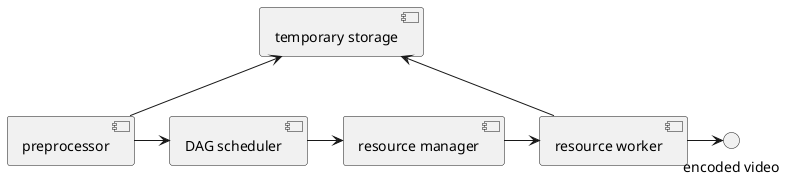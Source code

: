 @startuml
component preprocessor
component "DAG scheduler"
component "resource manager"
component "resource worker"
component "temporary storage"

preprocessor -> "DAG scheduler"
"DAG scheduler" -> "resource manager"
"resource manager" -> "resource worker"
"resource worker" -up-> "temporary storage"
"resource worker" -> "encoded video"
preprocessor -up-> "temporary storage"
@enduml

